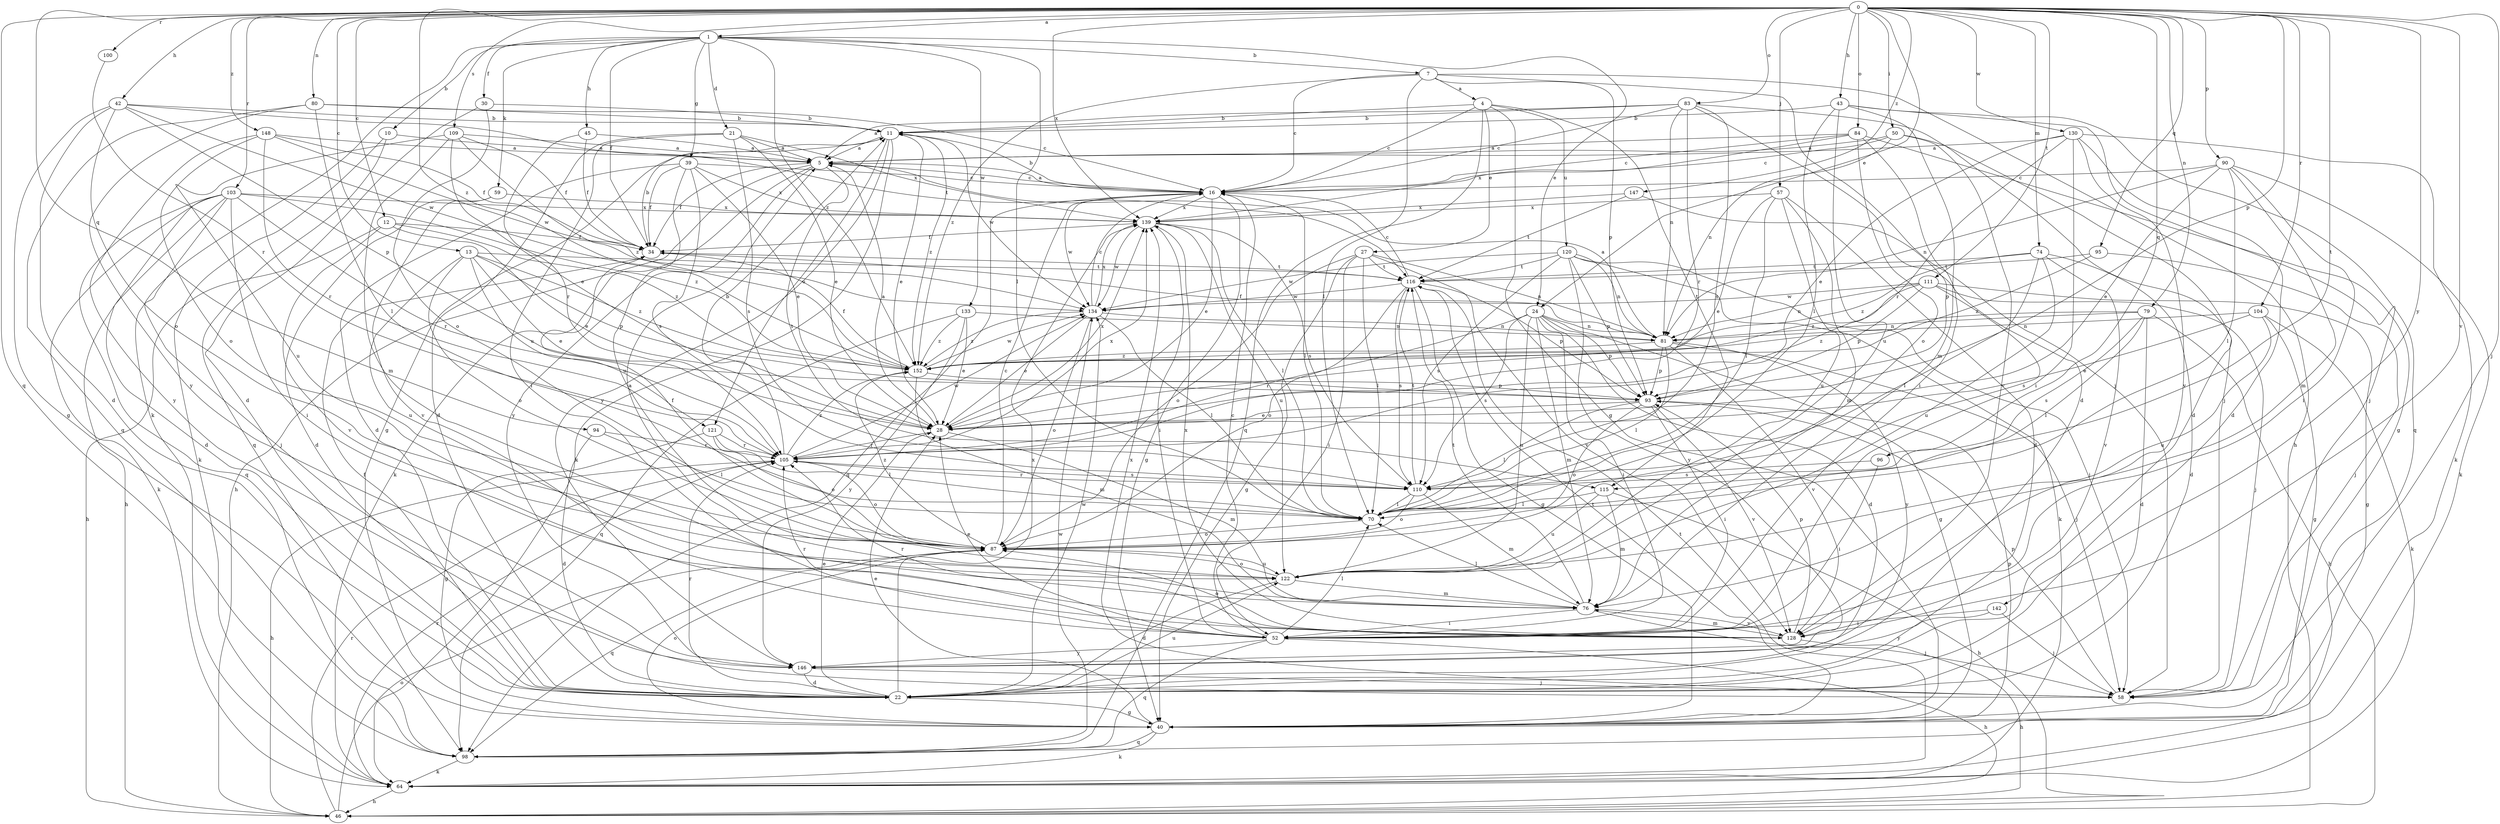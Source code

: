 strict digraph  {
0;
1;
4;
5;
7;
10;
11;
12;
13;
16;
21;
22;
24;
27;
28;
30;
34;
39;
40;
42;
43;
45;
46;
50;
52;
57;
58;
59;
64;
70;
74;
76;
79;
80;
81;
83;
84;
87;
90;
93;
94;
95;
96;
98;
100;
103;
104;
105;
109;
110;
111;
115;
116;
120;
121;
122;
128;
130;
133;
134;
139;
142;
146;
147;
148;
152;
0 -> 1  [label=a];
0 -> 12  [label=c];
0 -> 13  [label=c];
0 -> 24  [label=e];
0 -> 42  [label=h];
0 -> 43  [label=h];
0 -> 50  [label=i];
0 -> 57  [label=j];
0 -> 58  [label=j];
0 -> 74  [label=m];
0 -> 79  [label=n];
0 -> 80  [label=n];
0 -> 83  [label=o];
0 -> 84  [label=o];
0 -> 90  [label=p];
0 -> 93  [label=p];
0 -> 94  [label=q];
0 -> 95  [label=q];
0 -> 96  [label=q];
0 -> 98  [label=q];
0 -> 100  [label=r];
0 -> 103  [label=r];
0 -> 104  [label=r];
0 -> 109  [label=s];
0 -> 111  [label=t];
0 -> 115  [label=t];
0 -> 128  [label=v];
0 -> 130  [label=w];
0 -> 139  [label=x];
0 -> 142  [label=y];
0 -> 147  [label=z];
0 -> 148  [label=z];
0 -> 152  [label=z];
1 -> 7  [label=b];
1 -> 10  [label=b];
1 -> 21  [label=d];
1 -> 24  [label=e];
1 -> 30  [label=f];
1 -> 34  [label=f];
1 -> 39  [label=g];
1 -> 45  [label=h];
1 -> 59  [label=k];
1 -> 64  [label=k];
1 -> 70  [label=l];
1 -> 133  [label=w];
1 -> 152  [label=z];
4 -> 11  [label=b];
4 -> 16  [label=c];
4 -> 27  [label=e];
4 -> 40  [label=g];
4 -> 98  [label=q];
4 -> 115  [label=t];
4 -> 120  [label=u];
5 -> 16  [label=c];
5 -> 34  [label=f];
5 -> 46  [label=h];
5 -> 64  [label=k];
5 -> 115  [label=t];
5 -> 146  [label=y];
7 -> 4  [label=a];
7 -> 16  [label=c];
7 -> 46  [label=h];
7 -> 58  [label=j];
7 -> 70  [label=l];
7 -> 93  [label=p];
7 -> 152  [label=z];
10 -> 5  [label=a];
10 -> 64  [label=k];
10 -> 98  [label=q];
11 -> 5  [label=a];
11 -> 28  [label=e];
11 -> 40  [label=g];
11 -> 64  [label=k];
11 -> 121  [label=u];
11 -> 134  [label=w];
11 -> 146  [label=y];
11 -> 152  [label=z];
12 -> 28  [label=e];
12 -> 34  [label=f];
12 -> 46  [label=h];
12 -> 128  [label=v];
12 -> 152  [label=z];
13 -> 28  [label=e];
13 -> 87  [label=o];
13 -> 93  [label=p];
13 -> 116  [label=t];
13 -> 121  [label=u];
13 -> 122  [label=u];
13 -> 152  [label=z];
16 -> 5  [label=a];
16 -> 11  [label=b];
16 -> 28  [label=e];
16 -> 40  [label=g];
16 -> 70  [label=l];
16 -> 98  [label=q];
16 -> 134  [label=w];
16 -> 139  [label=x];
21 -> 5  [label=a];
21 -> 22  [label=d];
21 -> 28  [label=e];
21 -> 52  [label=i];
21 -> 110  [label=s];
21 -> 139  [label=x];
22 -> 28  [label=e];
22 -> 34  [label=f];
22 -> 40  [label=g];
22 -> 105  [label=r];
22 -> 122  [label=u];
22 -> 134  [label=w];
22 -> 139  [label=x];
24 -> 22  [label=d];
24 -> 40  [label=g];
24 -> 52  [label=i];
24 -> 76  [label=m];
24 -> 81  [label=n];
24 -> 93  [label=p];
24 -> 105  [label=r];
24 -> 110  [label=s];
24 -> 122  [label=u];
27 -> 40  [label=g];
27 -> 52  [label=i];
27 -> 70  [label=l];
27 -> 81  [label=n];
27 -> 87  [label=o];
27 -> 116  [label=t];
27 -> 128  [label=v];
28 -> 5  [label=a];
28 -> 76  [label=m];
28 -> 105  [label=r];
28 -> 139  [label=x];
30 -> 11  [label=b];
30 -> 22  [label=d];
30 -> 87  [label=o];
34 -> 11  [label=b];
34 -> 116  [label=t];
39 -> 16  [label=c];
39 -> 22  [label=d];
39 -> 28  [label=e];
39 -> 34  [label=f];
39 -> 110  [label=s];
39 -> 122  [label=u];
39 -> 139  [label=x];
40 -> 28  [label=e];
40 -> 64  [label=k];
40 -> 87  [label=o];
40 -> 93  [label=p];
40 -> 98  [label=q];
40 -> 116  [label=t];
42 -> 11  [label=b];
42 -> 22  [label=d];
42 -> 40  [label=g];
42 -> 87  [label=o];
42 -> 93  [label=p];
42 -> 116  [label=t];
42 -> 134  [label=w];
43 -> 11  [label=b];
43 -> 58  [label=j];
43 -> 70  [label=l];
43 -> 76  [label=m];
43 -> 98  [label=q];
43 -> 122  [label=u];
45 -> 5  [label=a];
45 -> 34  [label=f];
45 -> 105  [label=r];
46 -> 87  [label=o];
46 -> 105  [label=r];
50 -> 5  [label=a];
50 -> 16  [label=c];
50 -> 22  [label=d];
50 -> 81  [label=n];
50 -> 128  [label=v];
52 -> 16  [label=c];
52 -> 28  [label=e];
52 -> 46  [label=h];
52 -> 70  [label=l];
52 -> 98  [label=q];
52 -> 105  [label=r];
52 -> 146  [label=y];
57 -> 22  [label=d];
57 -> 28  [label=e];
57 -> 70  [label=l];
57 -> 76  [label=m];
57 -> 122  [label=u];
57 -> 139  [label=x];
58 -> 93  [label=p];
58 -> 139  [label=x];
59 -> 22  [label=d];
59 -> 128  [label=v];
59 -> 139  [label=x];
64 -> 46  [label=h];
64 -> 105  [label=r];
64 -> 116  [label=t];
70 -> 87  [label=o];
74 -> 22  [label=d];
74 -> 70  [label=l];
74 -> 116  [label=t];
74 -> 122  [label=u];
74 -> 128  [label=v];
74 -> 152  [label=z];
76 -> 5  [label=a];
76 -> 52  [label=i];
76 -> 58  [label=j];
76 -> 70  [label=l];
76 -> 116  [label=t];
76 -> 128  [label=v];
79 -> 22  [label=d];
79 -> 46  [label=h];
79 -> 70  [label=l];
79 -> 81  [label=n];
79 -> 110  [label=s];
79 -> 152  [label=z];
80 -> 11  [label=b];
80 -> 16  [label=c];
80 -> 70  [label=l];
80 -> 98  [label=q];
80 -> 146  [label=y];
81 -> 5  [label=a];
81 -> 34  [label=f];
81 -> 58  [label=j];
81 -> 70  [label=l];
81 -> 93  [label=p];
81 -> 128  [label=v];
81 -> 146  [label=y];
81 -> 152  [label=z];
83 -> 5  [label=a];
83 -> 11  [label=b];
83 -> 16  [label=c];
83 -> 22  [label=d];
83 -> 58  [label=j];
83 -> 81  [label=n];
83 -> 105  [label=r];
83 -> 110  [label=s];
84 -> 5  [label=a];
84 -> 16  [label=c];
84 -> 40  [label=g];
84 -> 52  [label=i];
84 -> 87  [label=o];
84 -> 139  [label=x];
87 -> 16  [label=c];
87 -> 34  [label=f];
87 -> 98  [label=q];
87 -> 122  [label=u];
87 -> 152  [label=z];
90 -> 16  [label=c];
90 -> 28  [label=e];
90 -> 52  [label=i];
90 -> 64  [label=k];
90 -> 70  [label=l];
90 -> 76  [label=m];
90 -> 81  [label=n];
93 -> 28  [label=e];
93 -> 52  [label=i];
93 -> 70  [label=l];
93 -> 87  [label=o];
93 -> 128  [label=v];
94 -> 22  [label=d];
94 -> 70  [label=l];
94 -> 105  [label=r];
95 -> 58  [label=j];
95 -> 116  [label=t];
95 -> 152  [label=z];
96 -> 52  [label=i];
96 -> 110  [label=s];
98 -> 64  [label=k];
98 -> 134  [label=w];
100 -> 105  [label=r];
103 -> 22  [label=d];
103 -> 46  [label=h];
103 -> 52  [label=i];
103 -> 58  [label=j];
103 -> 64  [label=k];
103 -> 98  [label=q];
103 -> 105  [label=r];
103 -> 139  [label=x];
103 -> 152  [label=z];
104 -> 28  [label=e];
104 -> 40  [label=g];
104 -> 64  [label=k];
104 -> 81  [label=n];
104 -> 122  [label=u];
105 -> 11  [label=b];
105 -> 46  [label=h];
105 -> 87  [label=o];
105 -> 110  [label=s];
105 -> 134  [label=w];
105 -> 139  [label=x];
105 -> 152  [label=z];
109 -> 5  [label=a];
109 -> 28  [label=e];
109 -> 34  [label=f];
109 -> 76  [label=m];
109 -> 122  [label=u];
109 -> 152  [label=z];
110 -> 70  [label=l];
110 -> 76  [label=m];
110 -> 87  [label=o];
110 -> 105  [label=r];
110 -> 116  [label=t];
111 -> 40  [label=g];
111 -> 58  [label=j];
111 -> 81  [label=n];
111 -> 93  [label=p];
111 -> 110  [label=s];
111 -> 134  [label=w];
111 -> 152  [label=z];
115 -> 46  [label=h];
115 -> 70  [label=l];
115 -> 76  [label=m];
115 -> 122  [label=u];
116 -> 16  [label=c];
116 -> 40  [label=g];
116 -> 87  [label=o];
116 -> 93  [label=p];
116 -> 110  [label=s];
116 -> 134  [label=w];
120 -> 58  [label=j];
120 -> 64  [label=k];
120 -> 81  [label=n];
120 -> 93  [label=p];
120 -> 110  [label=s];
120 -> 116  [label=t];
120 -> 134  [label=w];
120 -> 146  [label=y];
121 -> 40  [label=g];
121 -> 70  [label=l];
121 -> 87  [label=o];
121 -> 105  [label=r];
122 -> 22  [label=d];
122 -> 76  [label=m];
122 -> 87  [label=o];
128 -> 46  [label=h];
128 -> 76  [label=m];
128 -> 87  [label=o];
128 -> 93  [label=p];
128 -> 105  [label=r];
128 -> 139  [label=x];
130 -> 5  [label=a];
130 -> 22  [label=d];
130 -> 28  [label=e];
130 -> 52  [label=i];
130 -> 64  [label=k];
130 -> 105  [label=r];
130 -> 128  [label=v];
133 -> 28  [label=e];
133 -> 81  [label=n];
133 -> 98  [label=q];
133 -> 146  [label=y];
133 -> 152  [label=z];
134 -> 16  [label=c];
134 -> 28  [label=e];
134 -> 70  [label=l];
134 -> 81  [label=n];
134 -> 87  [label=o];
134 -> 139  [label=x];
134 -> 152  [label=z];
139 -> 34  [label=f];
139 -> 52  [label=i];
139 -> 70  [label=l];
139 -> 110  [label=s];
139 -> 122  [label=u];
139 -> 134  [label=w];
142 -> 52  [label=i];
142 -> 58  [label=j];
142 -> 146  [label=y];
146 -> 22  [label=d];
146 -> 58  [label=j];
147 -> 93  [label=p];
147 -> 116  [label=t];
147 -> 139  [label=x];
148 -> 5  [label=a];
148 -> 34  [label=f];
148 -> 87  [label=o];
148 -> 105  [label=r];
148 -> 134  [label=w];
148 -> 146  [label=y];
152 -> 34  [label=f];
152 -> 76  [label=m];
152 -> 93  [label=p];
152 -> 134  [label=w];
}
